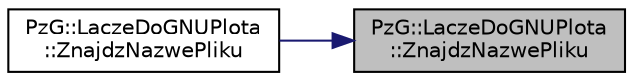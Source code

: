 digraph "PzG::LaczeDoGNUPlota::ZnajdzNazwePliku"
{
 // LATEX_PDF_SIZE
  edge [fontname="Helvetica",fontsize="10",labelfontname="Helvetica",labelfontsize="10"];
  node [fontname="Helvetica",fontsize="10",shape=record];
  rankdir="RL";
  Node1 [label="PzG::LaczeDoGNUPlota\l::ZnajdzNazwePliku",height=0.2,width=0.4,color="black", fillcolor="grey75", style="filled", fontcolor="black",tooltip="Znajduje obiekt przechowujący nazwę pliku z danymi do rysowania."];
  Node1 -> Node2 [dir="back",color="midnightblue",fontsize="10",style="solid"];
  Node2 [label="PzG::LaczeDoGNUPlota\l::ZnajdzNazwePliku",height=0.2,width=0.4,color="black", fillcolor="white", style="filled",URL="$class_pz_g_1_1_lacze_do_g_n_u_plota.html#a18cd7faad7325343107a93db114cb290",tooltip="Znajduje obiekt przechowujący nazwę pliku z danymi do rysowania."];
}
